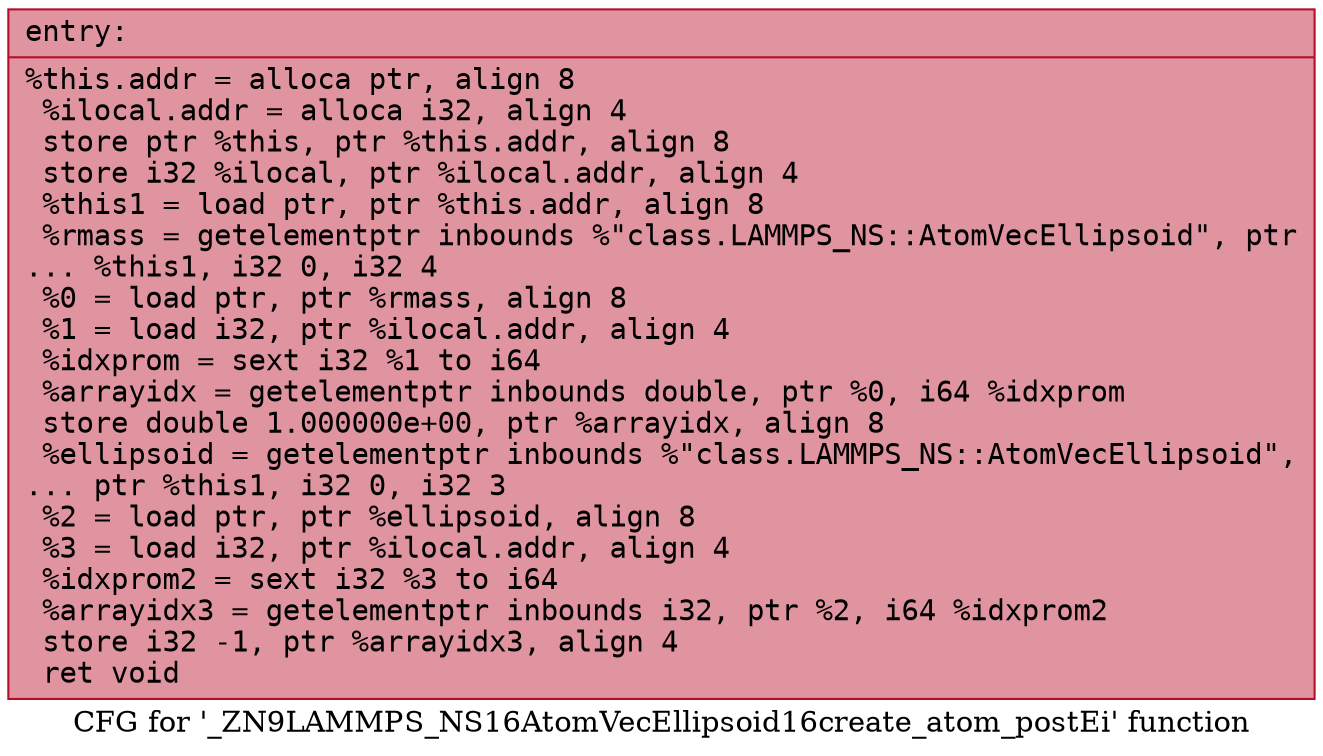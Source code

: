 digraph "CFG for '_ZN9LAMMPS_NS16AtomVecEllipsoid16create_atom_postEi' function" {
	label="CFG for '_ZN9LAMMPS_NS16AtomVecEllipsoid16create_atom_postEi' function";

	Node0x556728d6ffc0 [shape=record,color="#b70d28ff", style=filled, fillcolor="#b70d2870" fontname="Courier",label="{entry:\l|  %this.addr = alloca ptr, align 8\l  %ilocal.addr = alloca i32, align 4\l  store ptr %this, ptr %this.addr, align 8\l  store i32 %ilocal, ptr %ilocal.addr, align 4\l  %this1 = load ptr, ptr %this.addr, align 8\l  %rmass = getelementptr inbounds %\"class.LAMMPS_NS::AtomVecEllipsoid\", ptr\l... %this1, i32 0, i32 4\l  %0 = load ptr, ptr %rmass, align 8\l  %1 = load i32, ptr %ilocal.addr, align 4\l  %idxprom = sext i32 %1 to i64\l  %arrayidx = getelementptr inbounds double, ptr %0, i64 %idxprom\l  store double 1.000000e+00, ptr %arrayidx, align 8\l  %ellipsoid = getelementptr inbounds %\"class.LAMMPS_NS::AtomVecEllipsoid\",\l... ptr %this1, i32 0, i32 3\l  %2 = load ptr, ptr %ellipsoid, align 8\l  %3 = load i32, ptr %ilocal.addr, align 4\l  %idxprom2 = sext i32 %3 to i64\l  %arrayidx3 = getelementptr inbounds i32, ptr %2, i64 %idxprom2\l  store i32 -1, ptr %arrayidx3, align 4\l  ret void\l}"];
}
